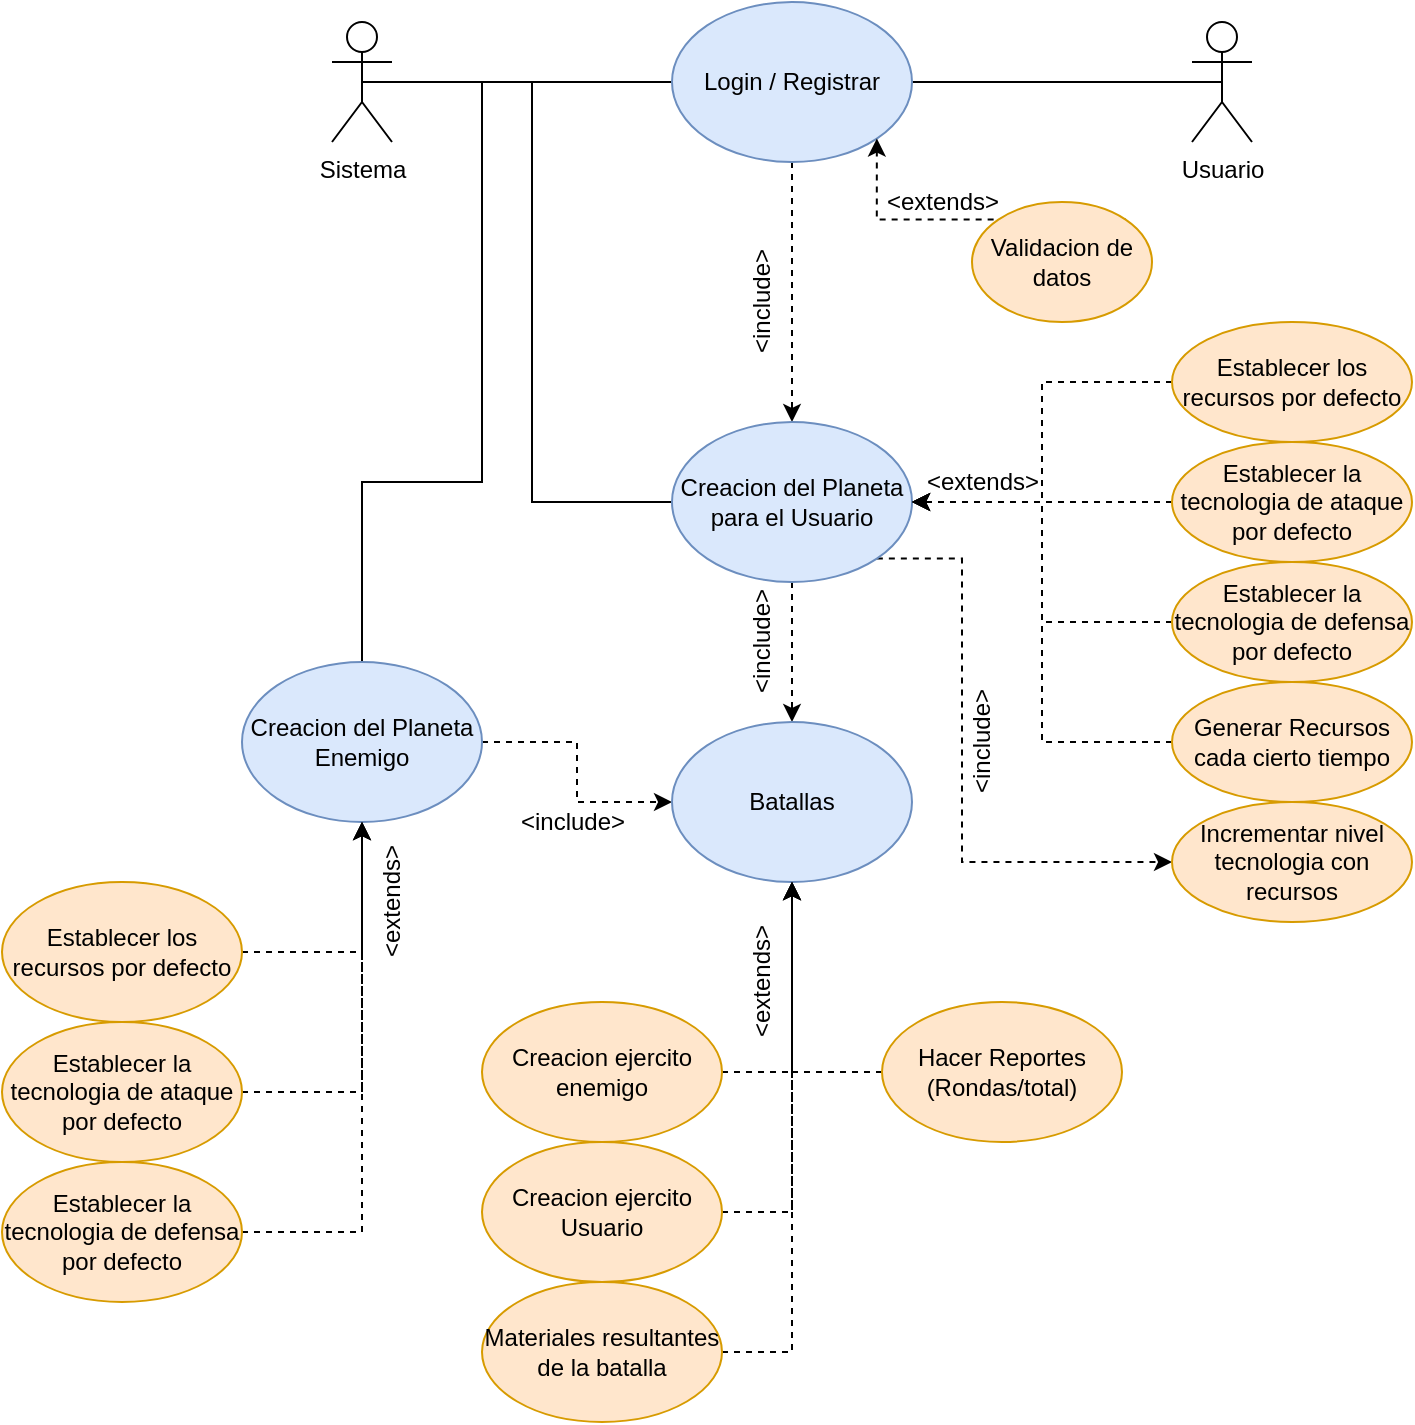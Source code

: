 <mxfile version="18.0.1" type="device"><diagram id="mMQ6VMxw_Qh8iF5_aSyB" name="Page-1"><mxGraphModel dx="844" dy="836" grid="1" gridSize="10" guides="1" tooltips="1" connect="1" arrows="1" fold="1" page="1" pageScale="1" pageWidth="827" pageHeight="1169" math="0" shadow="0"><root><mxCell id="0"/><mxCell id="1" parent="0"/><mxCell id="Zzoqh7DxnQEx6HSEGDE3-5" style="edgeStyle=orthogonalEdgeStyle;rounded=0;orthogonalLoop=1;jettySize=auto;html=1;exitX=0.5;exitY=0.5;exitDx=0;exitDy=0;exitPerimeter=0;entryX=1;entryY=0.5;entryDx=0;entryDy=0;endArrow=none;endFill=0;" edge="1" parent="1" source="Zzoqh7DxnQEx6HSEGDE3-1" target="Zzoqh7DxnQEx6HSEGDE3-3"><mxGeometry relative="1" as="geometry"/></mxCell><mxCell id="Zzoqh7DxnQEx6HSEGDE3-1" value="Usuario" style="shape=umlActor;verticalLabelPosition=bottom;verticalAlign=top;html=1;outlineConnect=0;" vertex="1" parent="1"><mxGeometry x="635" y="10" width="30" height="60" as="geometry"/></mxCell><mxCell id="Zzoqh7DxnQEx6HSEGDE3-4" style="edgeStyle=orthogonalEdgeStyle;rounded=0;orthogonalLoop=1;jettySize=auto;html=1;exitX=0.5;exitY=0.5;exitDx=0;exitDy=0;exitPerimeter=0;entryX=0;entryY=0.5;entryDx=0;entryDy=0;endArrow=none;endFill=0;" edge="1" parent="1" source="Zzoqh7DxnQEx6HSEGDE3-2" target="Zzoqh7DxnQEx6HSEGDE3-3"><mxGeometry relative="1" as="geometry"/></mxCell><mxCell id="Zzoqh7DxnQEx6HSEGDE3-13" style="edgeStyle=orthogonalEdgeStyle;rounded=0;orthogonalLoop=1;jettySize=auto;html=1;exitX=0.5;exitY=0.5;exitDx=0;exitDy=0;exitPerimeter=0;entryX=0;entryY=0.5;entryDx=0;entryDy=0;fontSize=12;endArrow=none;endFill=0;" edge="1" parent="1" source="Zzoqh7DxnQEx6HSEGDE3-2" target="Zzoqh7DxnQEx6HSEGDE3-10"><mxGeometry relative="1" as="geometry"/></mxCell><mxCell id="Zzoqh7DxnQEx6HSEGDE3-28" style="edgeStyle=orthogonalEdgeStyle;rounded=0;orthogonalLoop=1;jettySize=auto;html=1;exitX=0.5;exitY=0.5;exitDx=0;exitDy=0;exitPerimeter=0;entryX=0.5;entryY=0;entryDx=0;entryDy=0;fontSize=12;endArrow=none;endFill=0;" edge="1" parent="1" source="Zzoqh7DxnQEx6HSEGDE3-2" target="Zzoqh7DxnQEx6HSEGDE3-27"><mxGeometry relative="1" as="geometry"><Array as="points"><mxPoint x="280" y="40"/><mxPoint x="280" y="240"/><mxPoint x="220" y="240"/></Array></mxGeometry></mxCell><mxCell id="Zzoqh7DxnQEx6HSEGDE3-2" value="&lt;div&gt;Sistema&lt;/div&gt;&lt;div&gt;&lt;br&gt;&lt;/div&gt;" style="shape=umlActor;verticalLabelPosition=bottom;verticalAlign=top;html=1;outlineConnect=0;" vertex="1" parent="1"><mxGeometry x="205" y="10" width="30" height="60" as="geometry"/></mxCell><mxCell id="Zzoqh7DxnQEx6HSEGDE3-14" style="edgeStyle=orthogonalEdgeStyle;rounded=0;orthogonalLoop=1;jettySize=auto;html=1;exitX=0.5;exitY=1;exitDx=0;exitDy=0;entryX=0.5;entryY=0;entryDx=0;entryDy=0;fontSize=12;endArrow=classic;endFill=1;dashed=1;" edge="1" parent="1" source="Zzoqh7DxnQEx6HSEGDE3-3" target="Zzoqh7DxnQEx6HSEGDE3-10"><mxGeometry relative="1" as="geometry"/></mxCell><mxCell id="Zzoqh7DxnQEx6HSEGDE3-3" value="Login / Registrar" style="ellipse;whiteSpace=wrap;html=1;fillColor=#dae8fc;strokeColor=#6c8ebf;" vertex="1" parent="1"><mxGeometry x="375" width="120" height="80" as="geometry"/></mxCell><mxCell id="Zzoqh7DxnQEx6HSEGDE3-8" style="edgeStyle=orthogonalEdgeStyle;rounded=0;orthogonalLoop=1;jettySize=auto;html=1;exitX=1;exitY=0;exitDx=0;exitDy=0;entryX=1;entryY=1;entryDx=0;entryDy=0;dashed=1;endArrow=classic;endFill=1;" edge="1" parent="1" source="Zzoqh7DxnQEx6HSEGDE3-6" target="Zzoqh7DxnQEx6HSEGDE3-3"><mxGeometry relative="1" as="geometry"/></mxCell><mxCell id="Zzoqh7DxnQEx6HSEGDE3-6" value="Validacion de datos" style="ellipse;whiteSpace=wrap;html=1;fillColor=#ffe6cc;strokeColor=#d79b00;" vertex="1" parent="1"><mxGeometry x="525" y="100" width="90" height="60" as="geometry"/></mxCell><mxCell id="Zzoqh7DxnQEx6HSEGDE3-9" value="&amp;lt;&lt;font style=&quot;font-size: 12px;&quot;&gt;extends&lt;/font&gt;&amp;gt;" style="text;html=1;align=center;verticalAlign=middle;resizable=0;points=[];autosize=1;strokeColor=none;fillColor=none;" vertex="1" parent="1"><mxGeometry x="475" y="90" width="70" height="20" as="geometry"/></mxCell><mxCell id="Zzoqh7DxnQEx6HSEGDE3-40" style="edgeStyle=orthogonalEdgeStyle;rounded=0;orthogonalLoop=1;jettySize=auto;html=1;exitX=0.5;exitY=1;exitDx=0;exitDy=0;entryX=0.5;entryY=0;entryDx=0;entryDy=0;dashed=1;fontSize=12;endArrow=classic;endFill=1;" edge="1" parent="1" source="Zzoqh7DxnQEx6HSEGDE3-10" target="Zzoqh7DxnQEx6HSEGDE3-39"><mxGeometry relative="1" as="geometry"/></mxCell><mxCell id="Zzoqh7DxnQEx6HSEGDE3-59" style="edgeStyle=orthogonalEdgeStyle;rounded=0;orthogonalLoop=1;jettySize=auto;html=1;exitX=1;exitY=1;exitDx=0;exitDy=0;entryX=0;entryY=0.5;entryDx=0;entryDy=0;dashed=1;fontSize=12;endArrow=classic;endFill=1;" edge="1" parent="1" source="Zzoqh7DxnQEx6HSEGDE3-10" target="Zzoqh7DxnQEx6HSEGDE3-55"><mxGeometry relative="1" as="geometry"><Array as="points"><mxPoint x="520" y="278"/><mxPoint x="520" y="430"/></Array></mxGeometry></mxCell><mxCell id="Zzoqh7DxnQEx6HSEGDE3-10" value="Creacion del Planeta para el Usuario" style="ellipse;whiteSpace=wrap;html=1;fillColor=#dae8fc;strokeColor=#6c8ebf;" vertex="1" parent="1"><mxGeometry x="375" y="210" width="120" height="80" as="geometry"/></mxCell><mxCell id="Zzoqh7DxnQEx6HSEGDE3-15" value="&lt;div&gt;&amp;lt;include&amp;gt;&lt;/div&gt;" style="text;html=1;align=center;verticalAlign=middle;resizable=0;points=[];autosize=1;strokeColor=none;fillColor=none;fontSize=12;rotation=-90;" vertex="1" parent="1"><mxGeometry x="385" y="140" width="70" height="20" as="geometry"/></mxCell><mxCell id="Zzoqh7DxnQEx6HSEGDE3-17" style="edgeStyle=orthogonalEdgeStyle;rounded=0;orthogonalLoop=1;jettySize=auto;html=1;exitX=0;exitY=0.5;exitDx=0;exitDy=0;entryX=1;entryY=0.5;entryDx=0;entryDy=0;dashed=1;fontSize=12;endArrow=classic;endFill=1;" edge="1" parent="1" source="Zzoqh7DxnQEx6HSEGDE3-16" target="Zzoqh7DxnQEx6HSEGDE3-10"><mxGeometry relative="1" as="geometry"/></mxCell><mxCell id="Zzoqh7DxnQEx6HSEGDE3-16" value="Establecer los recursos por defecto" style="ellipse;whiteSpace=wrap;html=1;fillColor=#ffe6cc;strokeColor=#d79b00;" vertex="1" parent="1"><mxGeometry x="625" y="160" width="120" height="60" as="geometry"/></mxCell><mxCell id="Zzoqh7DxnQEx6HSEGDE3-19" style="edgeStyle=orthogonalEdgeStyle;rounded=0;orthogonalLoop=1;jettySize=auto;html=1;exitX=0;exitY=0.5;exitDx=0;exitDy=0;entryX=1;entryY=0.5;entryDx=0;entryDy=0;dashed=1;fontSize=12;endArrow=classic;endFill=1;" edge="1" parent="1" source="Zzoqh7DxnQEx6HSEGDE3-18" target="Zzoqh7DxnQEx6HSEGDE3-10"><mxGeometry relative="1" as="geometry"/></mxCell><mxCell id="Zzoqh7DxnQEx6HSEGDE3-18" value="Establecer la tecnologia de ataque por defecto" style="ellipse;whiteSpace=wrap;html=1;fillColor=#ffe6cc;strokeColor=#d79b00;" vertex="1" parent="1"><mxGeometry x="625" y="220" width="120" height="60" as="geometry"/></mxCell><mxCell id="Zzoqh7DxnQEx6HSEGDE3-22" style="edgeStyle=orthogonalEdgeStyle;rounded=0;orthogonalLoop=1;jettySize=auto;html=1;exitX=0;exitY=0.5;exitDx=0;exitDy=0;entryX=1;entryY=0.5;entryDx=0;entryDy=0;dashed=1;fontSize=12;endArrow=classic;endFill=1;" edge="1" parent="1" source="Zzoqh7DxnQEx6HSEGDE3-21" target="Zzoqh7DxnQEx6HSEGDE3-10"><mxGeometry relative="1" as="geometry"/></mxCell><mxCell id="Zzoqh7DxnQEx6HSEGDE3-21" value="Establecer la tecnologia de defensa por defecto" style="ellipse;whiteSpace=wrap;html=1;fillColor=#ffe6cc;strokeColor=#d79b00;" vertex="1" parent="1"><mxGeometry x="625" y="280" width="120" height="60" as="geometry"/></mxCell><mxCell id="Zzoqh7DxnQEx6HSEGDE3-23" value="&amp;lt;&lt;font style=&quot;font-size: 12px;&quot;&gt;extends&lt;/font&gt;&amp;gt;" style="text;html=1;align=center;verticalAlign=middle;resizable=0;points=[];autosize=1;strokeColor=none;fillColor=none;" vertex="1" parent="1"><mxGeometry x="495" y="230" width="70" height="20" as="geometry"/></mxCell><mxCell id="Zzoqh7DxnQEx6HSEGDE3-26" style="edgeStyle=orthogonalEdgeStyle;rounded=0;orthogonalLoop=1;jettySize=auto;html=1;exitX=0;exitY=0.5;exitDx=0;exitDy=0;entryX=1;entryY=0.5;entryDx=0;entryDy=0;dashed=1;fontSize=12;endArrow=classic;endFill=1;" edge="1" parent="1" source="Zzoqh7DxnQEx6HSEGDE3-25" target="Zzoqh7DxnQEx6HSEGDE3-10"><mxGeometry relative="1" as="geometry"/></mxCell><mxCell id="Zzoqh7DxnQEx6HSEGDE3-25" value="&lt;div&gt;Generar Recursos cada cierto tiempo&lt;/div&gt;" style="ellipse;whiteSpace=wrap;html=1;fillColor=#ffe6cc;strokeColor=#d79b00;" vertex="1" parent="1"><mxGeometry x="625" y="340" width="120" height="60" as="geometry"/></mxCell><mxCell id="Zzoqh7DxnQEx6HSEGDE3-41" style="edgeStyle=orthogonalEdgeStyle;rounded=0;orthogonalLoop=1;jettySize=auto;html=1;exitX=1;exitY=0.5;exitDx=0;exitDy=0;entryX=0;entryY=0.5;entryDx=0;entryDy=0;dashed=1;fontSize=12;endArrow=classic;endFill=1;" edge="1" parent="1" source="Zzoqh7DxnQEx6HSEGDE3-27" target="Zzoqh7DxnQEx6HSEGDE3-39"><mxGeometry relative="1" as="geometry"/></mxCell><mxCell id="Zzoqh7DxnQEx6HSEGDE3-27" value="Creacion del Planeta Enemigo" style="ellipse;whiteSpace=wrap;html=1;fillColor=#dae8fc;strokeColor=#6c8ebf;" vertex="1" parent="1"><mxGeometry x="160" y="330" width="120" height="80" as="geometry"/></mxCell><mxCell id="Zzoqh7DxnQEx6HSEGDE3-35" style="edgeStyle=orthogonalEdgeStyle;rounded=0;orthogonalLoop=1;jettySize=auto;html=1;exitX=1;exitY=0.5;exitDx=0;exitDy=0;entryX=0.5;entryY=1;entryDx=0;entryDy=0;dashed=1;fontSize=12;endArrow=classic;endFill=1;" edge="1" parent="1" source="Zzoqh7DxnQEx6HSEGDE3-32" target="Zzoqh7DxnQEx6HSEGDE3-27"><mxGeometry relative="1" as="geometry"/></mxCell><mxCell id="Zzoqh7DxnQEx6HSEGDE3-32" value="Establecer los recursos por defecto" style="ellipse;whiteSpace=wrap;html=1;fillColor=#ffe6cc;strokeColor=#d79b00;" vertex="1" parent="1"><mxGeometry x="40" y="440" width="120" height="70" as="geometry"/></mxCell><mxCell id="Zzoqh7DxnQEx6HSEGDE3-36" style="edgeStyle=orthogonalEdgeStyle;rounded=0;orthogonalLoop=1;jettySize=auto;html=1;exitX=1;exitY=0.5;exitDx=0;exitDy=0;entryX=0.5;entryY=1;entryDx=0;entryDy=0;dashed=1;fontSize=12;endArrow=classic;endFill=1;" edge="1" parent="1" source="Zzoqh7DxnQEx6HSEGDE3-33" target="Zzoqh7DxnQEx6HSEGDE3-27"><mxGeometry relative="1" as="geometry"/></mxCell><mxCell id="Zzoqh7DxnQEx6HSEGDE3-33" value="Establecer la tecnologia de ataque por defecto" style="ellipse;whiteSpace=wrap;html=1;fillColor=#ffe6cc;strokeColor=#d79b00;" vertex="1" parent="1"><mxGeometry x="40" y="510" width="120" height="70" as="geometry"/></mxCell><mxCell id="Zzoqh7DxnQEx6HSEGDE3-37" style="edgeStyle=orthogonalEdgeStyle;rounded=0;orthogonalLoop=1;jettySize=auto;html=1;exitX=1;exitY=0.5;exitDx=0;exitDy=0;entryX=0.5;entryY=1;entryDx=0;entryDy=0;dashed=1;fontSize=12;endArrow=classic;endFill=1;" edge="1" parent="1" source="Zzoqh7DxnQEx6HSEGDE3-34" target="Zzoqh7DxnQEx6HSEGDE3-27"><mxGeometry relative="1" as="geometry"/></mxCell><mxCell id="Zzoqh7DxnQEx6HSEGDE3-34" value="Establecer la tecnologia de defensa por defecto" style="ellipse;whiteSpace=wrap;html=1;fillColor=#ffe6cc;strokeColor=#d79b00;" vertex="1" parent="1"><mxGeometry x="40" y="580" width="120" height="70" as="geometry"/></mxCell><mxCell id="Zzoqh7DxnQEx6HSEGDE3-38" value="&amp;lt;&lt;font style=&quot;font-size: 12px;&quot;&gt;extends&lt;/font&gt;&amp;gt;" style="text;html=1;align=center;verticalAlign=middle;resizable=0;points=[];autosize=1;strokeColor=none;fillColor=none;rotation=-90;" vertex="1" parent="1"><mxGeometry x="200" y="440" width="70" height="20" as="geometry"/></mxCell><mxCell id="Zzoqh7DxnQEx6HSEGDE3-39" value="Batallas" style="ellipse;whiteSpace=wrap;html=1;fillColor=#dae8fc;strokeColor=#6c8ebf;" vertex="1" parent="1"><mxGeometry x="375" y="360" width="120" height="80" as="geometry"/></mxCell><mxCell id="Zzoqh7DxnQEx6HSEGDE3-42" value="&lt;div&gt;&amp;lt;include&amp;gt;&lt;/div&gt;" style="text;html=1;align=center;verticalAlign=middle;resizable=0;points=[];autosize=1;strokeColor=none;fillColor=none;fontSize=12;rotation=-90;" vertex="1" parent="1"><mxGeometry x="385" y="310" width="70" height="20" as="geometry"/></mxCell><mxCell id="Zzoqh7DxnQEx6HSEGDE3-43" value="&lt;div&gt;&amp;lt;include&amp;gt;&lt;/div&gt;" style="text;html=1;align=center;verticalAlign=middle;resizable=0;points=[];autosize=1;strokeColor=none;fillColor=none;fontSize=12;rotation=0;" vertex="1" parent="1"><mxGeometry x="290" y="400" width="70" height="20" as="geometry"/></mxCell><mxCell id="Zzoqh7DxnQEx6HSEGDE3-48" style="edgeStyle=orthogonalEdgeStyle;rounded=0;orthogonalLoop=1;jettySize=auto;html=1;exitX=1;exitY=0.5;exitDx=0;exitDy=0;entryX=0.5;entryY=1;entryDx=0;entryDy=0;dashed=1;fontSize=12;endArrow=classic;endFill=1;" edge="1" parent="1" source="Zzoqh7DxnQEx6HSEGDE3-44" target="Zzoqh7DxnQEx6HSEGDE3-39"><mxGeometry relative="1" as="geometry"/></mxCell><mxCell id="Zzoqh7DxnQEx6HSEGDE3-44" value="Creacion ejercito enemigo" style="ellipse;whiteSpace=wrap;html=1;fillColor=#ffe6cc;strokeColor=#d79b00;" vertex="1" parent="1"><mxGeometry x="280" y="500" width="120" height="70" as="geometry"/></mxCell><mxCell id="Zzoqh7DxnQEx6HSEGDE3-49" style="edgeStyle=orthogonalEdgeStyle;rounded=0;orthogonalLoop=1;jettySize=auto;html=1;exitX=1;exitY=0.5;exitDx=0;exitDy=0;entryX=0.5;entryY=1;entryDx=0;entryDy=0;dashed=1;fontSize=12;endArrow=classic;endFill=1;" edge="1" parent="1" source="Zzoqh7DxnQEx6HSEGDE3-46" target="Zzoqh7DxnQEx6HSEGDE3-39"><mxGeometry relative="1" as="geometry"/></mxCell><mxCell id="Zzoqh7DxnQEx6HSEGDE3-46" value="Creacion ejercito Usuario" style="ellipse;whiteSpace=wrap;html=1;fillColor=#ffe6cc;strokeColor=#d79b00;" vertex="1" parent="1"><mxGeometry x="280" y="570" width="120" height="70" as="geometry"/></mxCell><mxCell id="Zzoqh7DxnQEx6HSEGDE3-52" style="edgeStyle=orthogonalEdgeStyle;rounded=0;orthogonalLoop=1;jettySize=auto;html=1;exitX=1;exitY=0.5;exitDx=0;exitDy=0;entryX=0.5;entryY=1;entryDx=0;entryDy=0;dashed=1;fontSize=12;endArrow=classic;endFill=1;" edge="1" parent="1" source="Zzoqh7DxnQEx6HSEGDE3-51" target="Zzoqh7DxnQEx6HSEGDE3-39"><mxGeometry relative="1" as="geometry"/></mxCell><mxCell id="Zzoqh7DxnQEx6HSEGDE3-51" value="Materiales resultantes de la batalla" style="ellipse;whiteSpace=wrap;html=1;fillColor=#ffe6cc;strokeColor=#d79b00;" vertex="1" parent="1"><mxGeometry x="280" y="640" width="120" height="70" as="geometry"/></mxCell><mxCell id="Zzoqh7DxnQEx6HSEGDE3-54" style="edgeStyle=orthogonalEdgeStyle;rounded=0;orthogonalLoop=1;jettySize=auto;html=1;exitX=0;exitY=0.5;exitDx=0;exitDy=0;entryX=0.5;entryY=1;entryDx=0;entryDy=0;dashed=1;fontSize=12;endArrow=classic;endFill=1;" edge="1" parent="1" source="Zzoqh7DxnQEx6HSEGDE3-53" target="Zzoqh7DxnQEx6HSEGDE3-39"><mxGeometry relative="1" as="geometry"/></mxCell><mxCell id="Zzoqh7DxnQEx6HSEGDE3-53" value="Hacer Reportes (Rondas/total)" style="ellipse;whiteSpace=wrap;html=1;fillColor=#ffe6cc;strokeColor=#d79b00;" vertex="1" parent="1"><mxGeometry x="480" y="500" width="120" height="70" as="geometry"/></mxCell><mxCell id="Zzoqh7DxnQEx6HSEGDE3-55" value="Incrementar nivel tecnologia con recursos" style="ellipse;whiteSpace=wrap;html=1;fillColor=#ffe6cc;strokeColor=#d79b00;" vertex="1" parent="1"><mxGeometry x="625" y="400" width="120" height="60" as="geometry"/></mxCell><mxCell id="Zzoqh7DxnQEx6HSEGDE3-58" value="&amp;lt;&lt;font style=&quot;font-size: 12px;&quot;&gt;extends&lt;/font&gt;&amp;gt;" style="text;html=1;align=center;verticalAlign=middle;resizable=0;points=[];autosize=1;strokeColor=none;fillColor=none;rotation=-90;" vertex="1" parent="1"><mxGeometry x="385" y="480" width="70" height="20" as="geometry"/></mxCell><mxCell id="Zzoqh7DxnQEx6HSEGDE3-60" value="&lt;div&gt;&amp;lt;include&amp;gt;&lt;/div&gt;" style="text;html=1;align=center;verticalAlign=middle;resizable=0;points=[];autosize=1;strokeColor=none;fillColor=none;fontSize=12;rotation=-90;" vertex="1" parent="1"><mxGeometry x="495" y="360" width="70" height="20" as="geometry"/></mxCell></root></mxGraphModel></diagram></mxfile>